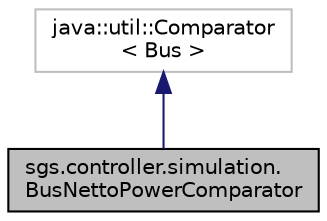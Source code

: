digraph "sgs.controller.simulation.BusNettoPowerComparator"
{
  edge [fontname="Helvetica",fontsize="10",labelfontname="Helvetica",labelfontsize="10"];
  node [fontname="Helvetica",fontsize="10",shape=record];
  Node1 [label="sgs.controller.simulation.\lBusNettoPowerComparator",height=0.2,width=0.4,color="black", fillcolor="grey75", style="filled" fontcolor="black"];
  Node2 -> Node1 [dir="back",color="midnightblue",fontsize="10",style="solid"];
  Node2 [label="java::util::Comparator\l\< Bus \>",height=0.2,width=0.4,color="grey75", fillcolor="white", style="filled"];
}
